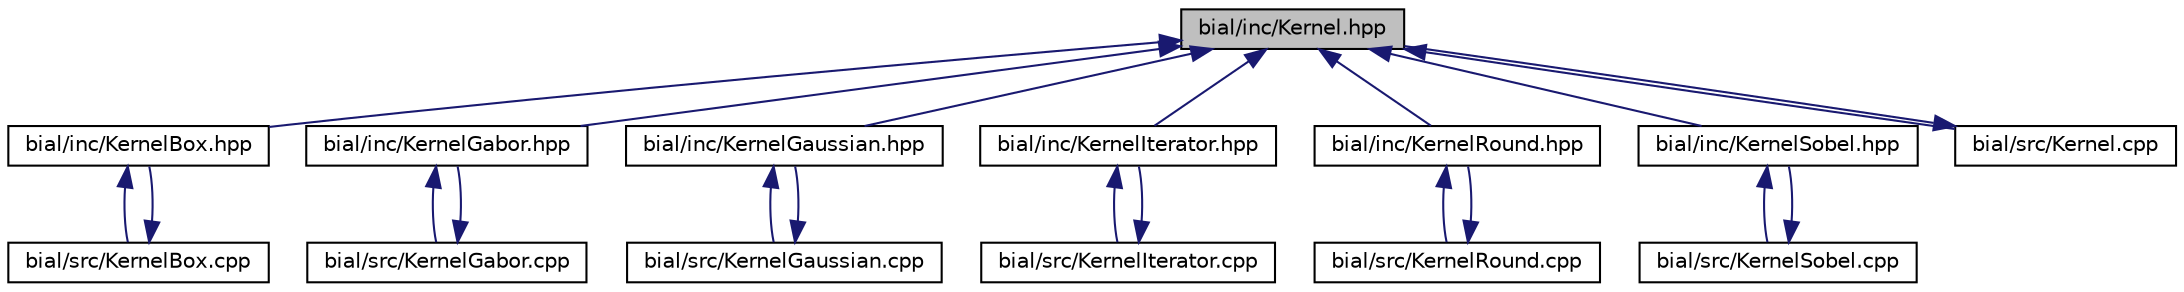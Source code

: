 digraph "bial/inc/Kernel.hpp"
{
  edge [fontname="Helvetica",fontsize="10",labelfontname="Helvetica",labelfontsize="10"];
  node [fontname="Helvetica",fontsize="10",shape=record];
  Node1 [label="bial/inc/Kernel.hpp",height=0.2,width=0.4,color="black", fillcolor="grey75", style="filled", fontcolor="black"];
  Node1 -> Node2 [dir="back",color="midnightblue",fontsize="10",style="solid",fontname="Helvetica"];
  Node2 [label="bial/inc/KernelBox.hpp",height=0.2,width=0.4,color="black", fillcolor="white", style="filled",URL="$_kernel_box_8hpp.html"];
  Node2 -> Node3 [dir="back",color="midnightblue",fontsize="10",style="solid",fontname="Helvetica"];
  Node3 [label="bial/src/KernelBox.cpp",height=0.2,width=0.4,color="black", fillcolor="white", style="filled",URL="$_kernel_box_8cpp.html"];
  Node3 -> Node2 [dir="back",color="midnightblue",fontsize="10",style="solid",fontname="Helvetica"];
  Node1 -> Node4 [dir="back",color="midnightblue",fontsize="10",style="solid",fontname="Helvetica"];
  Node4 [label="bial/inc/KernelGabor.hpp",height=0.2,width=0.4,color="black", fillcolor="white", style="filled",URL="$_kernel_gabor_8hpp.html"];
  Node4 -> Node5 [dir="back",color="midnightblue",fontsize="10",style="solid",fontname="Helvetica"];
  Node5 [label="bial/src/KernelGabor.cpp",height=0.2,width=0.4,color="black", fillcolor="white", style="filled",URL="$_kernel_gabor_8cpp.html"];
  Node5 -> Node4 [dir="back",color="midnightblue",fontsize="10",style="solid",fontname="Helvetica"];
  Node1 -> Node6 [dir="back",color="midnightblue",fontsize="10",style="solid",fontname="Helvetica"];
  Node6 [label="bial/inc/KernelGaussian.hpp",height=0.2,width=0.4,color="black", fillcolor="white", style="filled",URL="$_kernel_gaussian_8hpp.html"];
  Node6 -> Node7 [dir="back",color="midnightblue",fontsize="10",style="solid",fontname="Helvetica"];
  Node7 [label="bial/src/KernelGaussian.cpp",height=0.2,width=0.4,color="black", fillcolor="white", style="filled",URL="$_kernel_gaussian_8cpp.html"];
  Node7 -> Node6 [dir="back",color="midnightblue",fontsize="10",style="solid",fontname="Helvetica"];
  Node1 -> Node8 [dir="back",color="midnightblue",fontsize="10",style="solid",fontname="Helvetica"];
  Node8 [label="bial/inc/KernelIterator.hpp",height=0.2,width=0.4,color="black", fillcolor="white", style="filled",URL="$_kernel_iterator_8hpp.html"];
  Node8 -> Node9 [dir="back",color="midnightblue",fontsize="10",style="solid",fontname="Helvetica"];
  Node9 [label="bial/src/KernelIterator.cpp",height=0.2,width=0.4,color="black", fillcolor="white", style="filled",URL="$_kernel_iterator_8cpp.html"];
  Node9 -> Node8 [dir="back",color="midnightblue",fontsize="10",style="solid",fontname="Helvetica"];
  Node1 -> Node10 [dir="back",color="midnightblue",fontsize="10",style="solid",fontname="Helvetica"];
  Node10 [label="bial/inc/KernelRound.hpp",height=0.2,width=0.4,color="black", fillcolor="white", style="filled",URL="$_kernel_round_8hpp.html"];
  Node10 -> Node11 [dir="back",color="midnightblue",fontsize="10",style="solid",fontname="Helvetica"];
  Node11 [label="bial/src/KernelRound.cpp",height=0.2,width=0.4,color="black", fillcolor="white", style="filled",URL="$_kernel_round_8cpp.html"];
  Node11 -> Node10 [dir="back",color="midnightblue",fontsize="10",style="solid",fontname="Helvetica"];
  Node1 -> Node12 [dir="back",color="midnightblue",fontsize="10",style="solid",fontname="Helvetica"];
  Node12 [label="bial/inc/KernelSobel.hpp",height=0.2,width=0.4,color="black", fillcolor="white", style="filled",URL="$_kernel_sobel_8hpp.html"];
  Node12 -> Node13 [dir="back",color="midnightblue",fontsize="10",style="solid",fontname="Helvetica"];
  Node13 [label="bial/src/KernelSobel.cpp",height=0.2,width=0.4,color="black", fillcolor="white", style="filled",URL="$_kernel_sobel_8cpp.html"];
  Node13 -> Node12 [dir="back",color="midnightblue",fontsize="10",style="solid",fontname="Helvetica"];
  Node1 -> Node14 [dir="back",color="midnightblue",fontsize="10",style="solid",fontname="Helvetica"];
  Node14 [label="bial/src/Kernel.cpp",height=0.2,width=0.4,color="black", fillcolor="white", style="filled",URL="$_kernel_8cpp.html"];
  Node14 -> Node1 [dir="back",color="midnightblue",fontsize="10",style="solid",fontname="Helvetica"];
}

